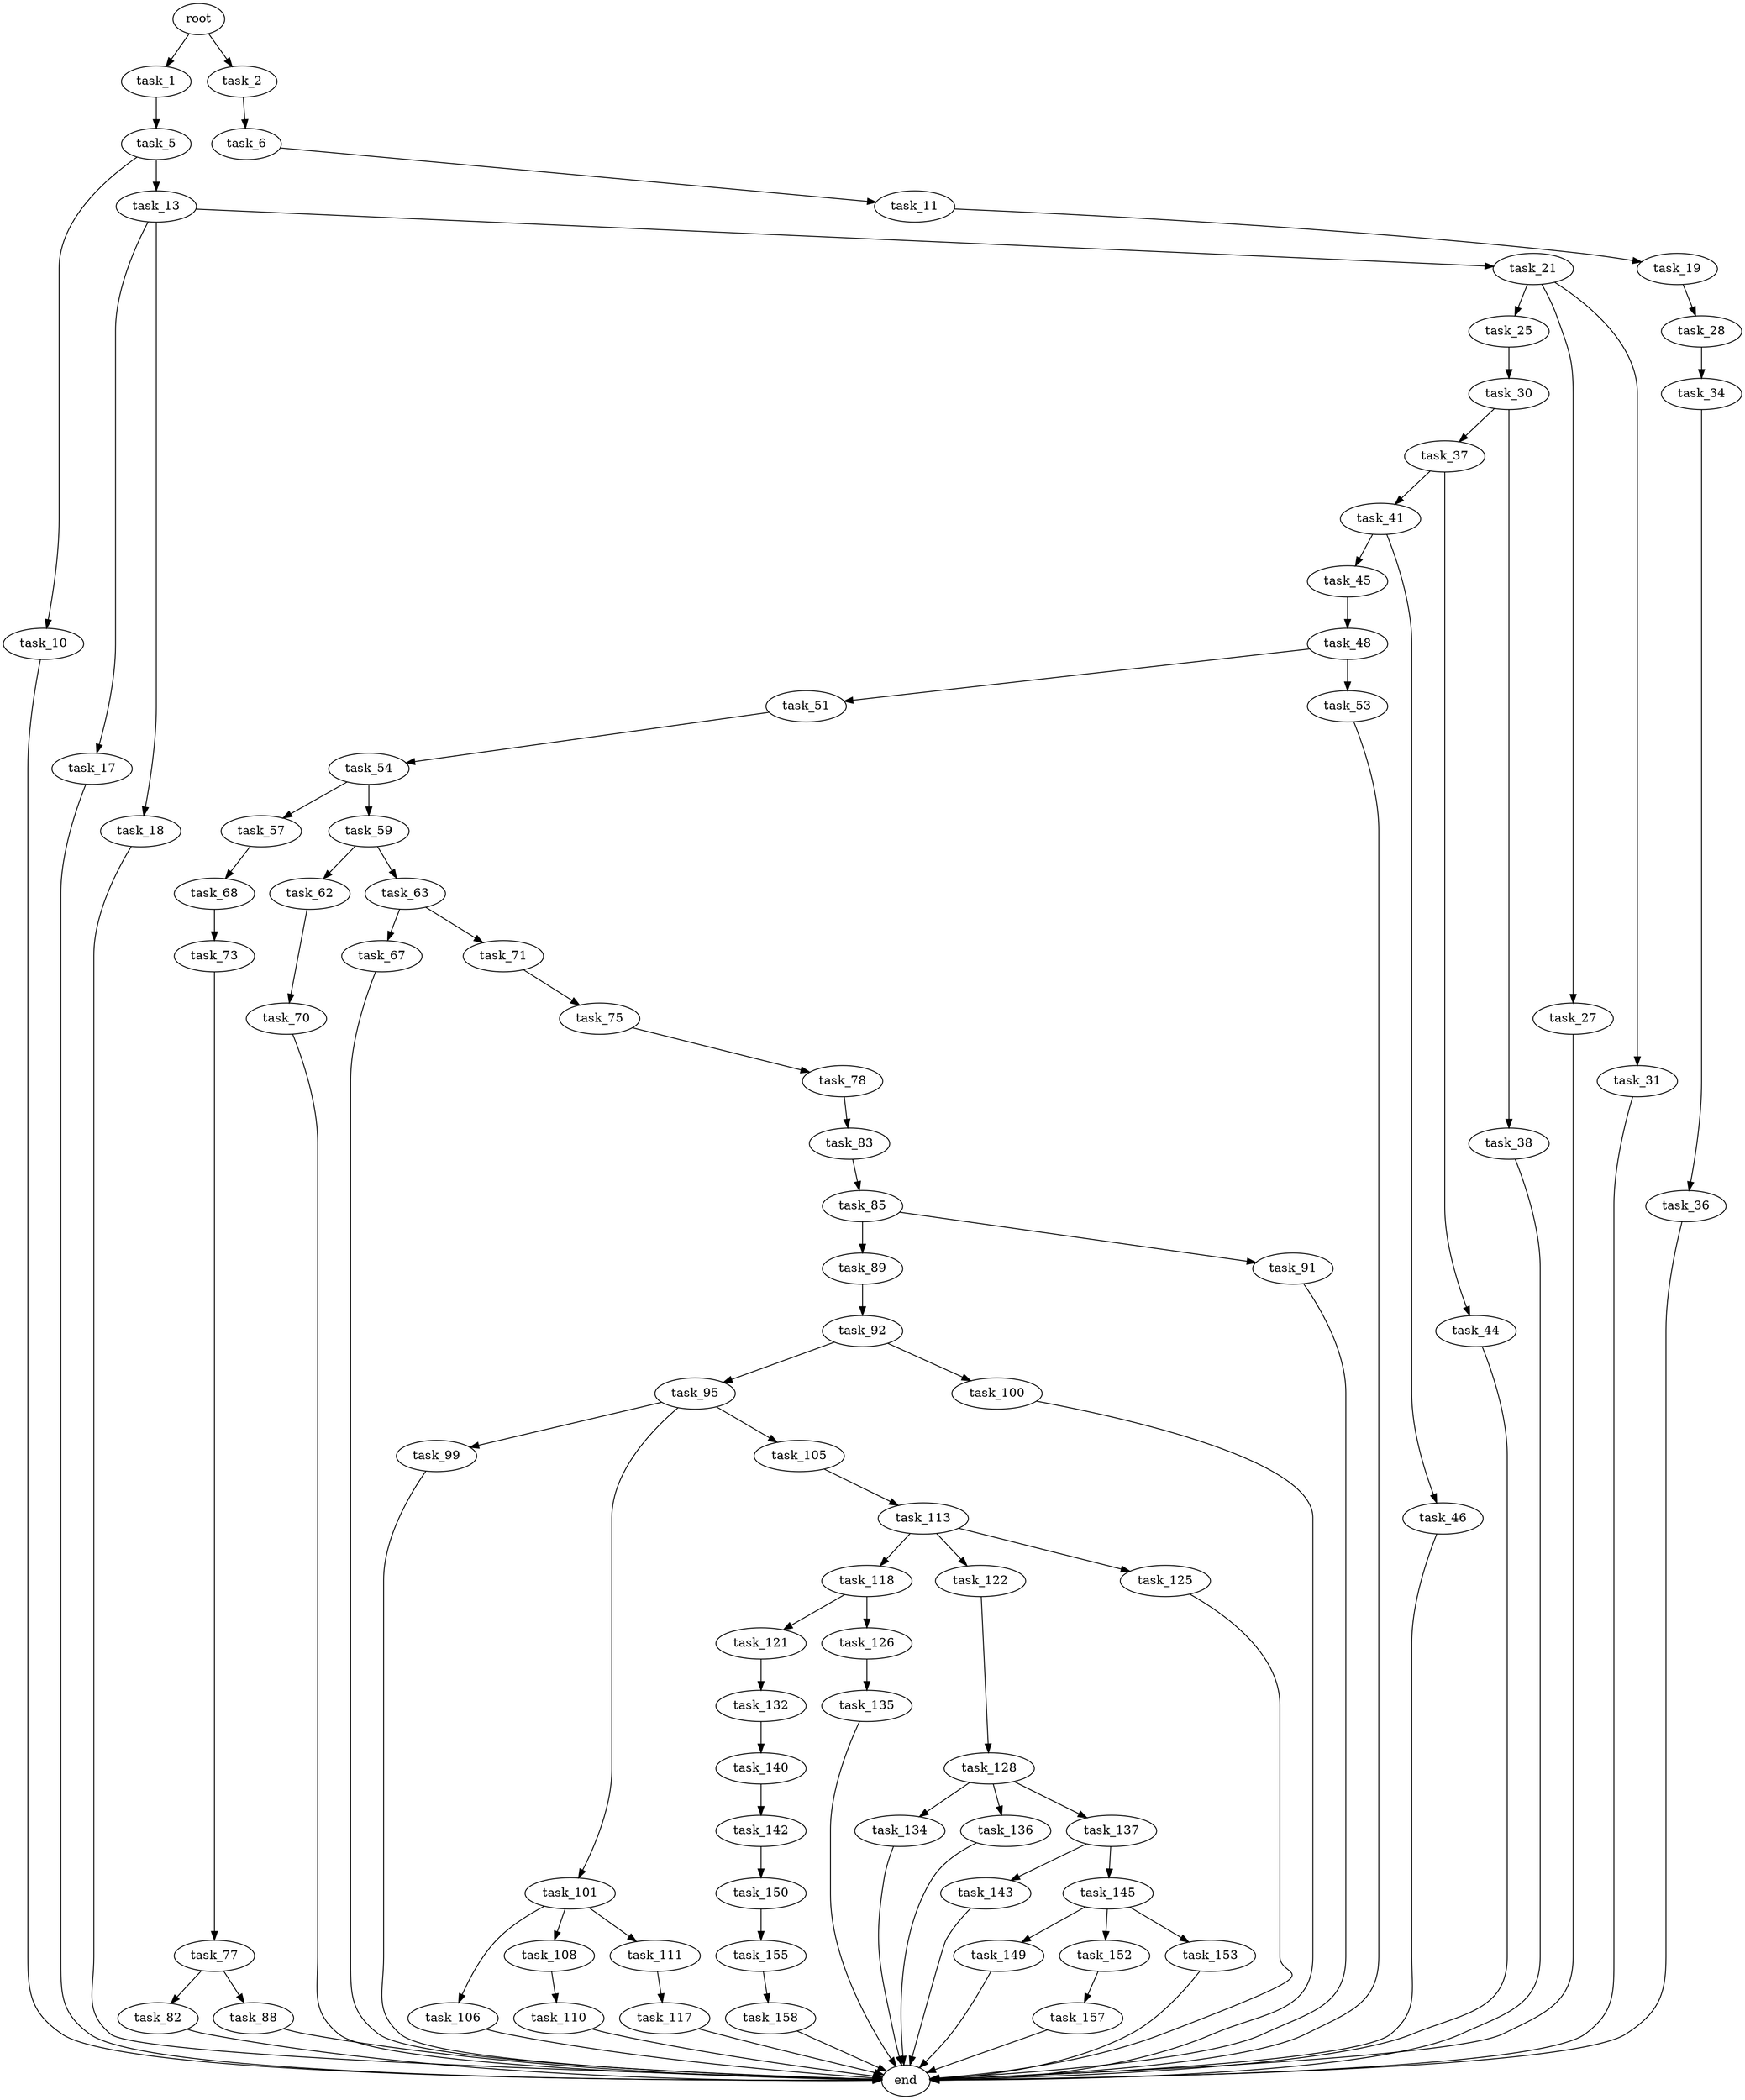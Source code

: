 digraph G {
  root [size="0.000000"];
  task_1 [size="28991029248.000000"];
  task_2 [size="28991029248.000000"];
  task_5 [size="122418904737.000000"];
  task_6 [size="6816250113.000000"];
  task_10 [size="8589934592.000000"];
  task_11 [size="12889841249.000000"];
  task_13 [size="348116013872.000000"];
  task_17 [size="7638595615.000000"];
  task_18 [size="15986093759.000000"];
  task_19 [size="1766301765.000000"];
  task_21 [size="134217728000.000000"];
  task_25 [size="798928843309.000000"];
  task_27 [size="23074480746.000000"];
  task_28 [size="135029937565.000000"];
  task_30 [size="39487256494.000000"];
  task_31 [size="1617282451.000000"];
  task_34 [size="1430625895.000000"];
  task_36 [size="125143951251.000000"];
  task_37 [size="68719476736.000000"];
  task_38 [size="41075125963.000000"];
  task_41 [size="1081503389.000000"];
  task_44 [size="5801903237.000000"];
  task_45 [size="368293445632.000000"];
  task_46 [size="134217728000.000000"];
  task_48 [size="215415919741.000000"];
  task_51 [size="17977050786.000000"];
  task_53 [size="1051149614342.000000"];
  task_54 [size="178151570749.000000"];
  task_57 [size="6825803578.000000"];
  task_59 [size="292276498817.000000"];
  task_62 [size="284469127312.000000"];
  task_63 [size="564077707322.000000"];
  task_67 [size="68719476736.000000"];
  task_68 [size="13153775339.000000"];
  task_70 [size="218376488169.000000"];
  task_71 [size="4181540697.000000"];
  task_73 [size="709990905661.000000"];
  task_75 [size="134217728000.000000"];
  task_77 [size="1073741824000.000000"];
  task_78 [size="368293445632.000000"];
  task_82 [size="152260942810.000000"];
  task_83 [size="1263800073733.000000"];
  task_85 [size="134217728000.000000"];
  task_88 [size="3336920886.000000"];
  task_89 [size="159688354225.000000"];
  task_91 [size="231928233984.000000"];
  task_92 [size="68719476736.000000"];
  task_95 [size="8589934592.000000"];
  task_99 [size="134217728000.000000"];
  task_100 [size="20041357886.000000"];
  task_101 [size="159219279418.000000"];
  task_105 [size="390890349235.000000"];
  task_106 [size="231928233984.000000"];
  task_108 [size="263226897489.000000"];
  task_110 [size="7558646063.000000"];
  task_111 [size="1964026824.000000"];
  task_113 [size="368293445632.000000"];
  task_117 [size="68719476736.000000"];
  task_118 [size="529109763986.000000"];
  task_121 [size="134217728000.000000"];
  task_122 [size="68719476736.000000"];
  task_125 [size="3216443258.000000"];
  task_126 [size="12528745513.000000"];
  task_128 [size="368293445632.000000"];
  task_132 [size="33571011460.000000"];
  task_134 [size="8589934592.000000"];
  task_135 [size="38000596787.000000"];
  task_136 [size="28991029248.000000"];
  task_137 [size="7927564849.000000"];
  task_140 [size="22913407727.000000"];
  task_142 [size="4325632882.000000"];
  task_143 [size="782757789696.000000"];
  task_145 [size="549755813888.000000"];
  task_149 [size="87350039443.000000"];
  task_150 [size="68719476736.000000"];
  task_152 [size="231928233984.000000"];
  task_153 [size="7506305735.000000"];
  task_155 [size="80603420673.000000"];
  task_157 [size="3151961455.000000"];
  task_158 [size="28991029248.000000"];
  end [size="0.000000"];

  root -> task_1 [size="1.000000"];
  root -> task_2 [size="1.000000"];
  task_1 -> task_5 [size="75497472.000000"];
  task_2 -> task_6 [size="75497472.000000"];
  task_5 -> task_10 [size="209715200.000000"];
  task_5 -> task_13 [size="209715200.000000"];
  task_6 -> task_11 [size="301989888.000000"];
  task_10 -> end [size="1.000000"];
  task_11 -> task_19 [size="536870912.000000"];
  task_13 -> task_17 [size="838860800.000000"];
  task_13 -> task_18 [size="838860800.000000"];
  task_13 -> task_21 [size="838860800.000000"];
  task_17 -> end [size="1.000000"];
  task_18 -> end [size="1.000000"];
  task_19 -> task_28 [size="75497472.000000"];
  task_21 -> task_25 [size="209715200.000000"];
  task_21 -> task_27 [size="209715200.000000"];
  task_21 -> task_31 [size="209715200.000000"];
  task_25 -> task_30 [size="536870912.000000"];
  task_27 -> end [size="1.000000"];
  task_28 -> task_34 [size="134217728.000000"];
  task_30 -> task_37 [size="679477248.000000"];
  task_30 -> task_38 [size="679477248.000000"];
  task_31 -> end [size="1.000000"];
  task_34 -> task_36 [size="134217728.000000"];
  task_36 -> end [size="1.000000"];
  task_37 -> task_41 [size="134217728.000000"];
  task_37 -> task_44 [size="134217728.000000"];
  task_38 -> end [size="1.000000"];
  task_41 -> task_45 [size="33554432.000000"];
  task_41 -> task_46 [size="33554432.000000"];
  task_44 -> end [size="1.000000"];
  task_45 -> task_48 [size="411041792.000000"];
  task_46 -> end [size="1.000000"];
  task_48 -> task_51 [size="209715200.000000"];
  task_48 -> task_53 [size="209715200.000000"];
  task_51 -> task_54 [size="838860800.000000"];
  task_53 -> end [size="1.000000"];
  task_54 -> task_57 [size="209715200.000000"];
  task_54 -> task_59 [size="209715200.000000"];
  task_57 -> task_68 [size="134217728.000000"];
  task_59 -> task_62 [size="679477248.000000"];
  task_59 -> task_63 [size="679477248.000000"];
  task_62 -> task_70 [size="679477248.000000"];
  task_63 -> task_67 [size="536870912.000000"];
  task_63 -> task_71 [size="536870912.000000"];
  task_67 -> end [size="1.000000"];
  task_68 -> task_73 [size="838860800.000000"];
  task_70 -> end [size="1.000000"];
  task_71 -> task_75 [size="209715200.000000"];
  task_73 -> task_77 [size="679477248.000000"];
  task_75 -> task_78 [size="209715200.000000"];
  task_77 -> task_82 [size="838860800.000000"];
  task_77 -> task_88 [size="838860800.000000"];
  task_78 -> task_83 [size="411041792.000000"];
  task_82 -> end [size="1.000000"];
  task_83 -> task_85 [size="838860800.000000"];
  task_85 -> task_89 [size="209715200.000000"];
  task_85 -> task_91 [size="209715200.000000"];
  task_88 -> end [size="1.000000"];
  task_89 -> task_92 [size="209715200.000000"];
  task_91 -> end [size="1.000000"];
  task_92 -> task_95 [size="134217728.000000"];
  task_92 -> task_100 [size="134217728.000000"];
  task_95 -> task_99 [size="33554432.000000"];
  task_95 -> task_101 [size="33554432.000000"];
  task_95 -> task_105 [size="33554432.000000"];
  task_99 -> end [size="1.000000"];
  task_100 -> end [size="1.000000"];
  task_101 -> task_106 [size="134217728.000000"];
  task_101 -> task_108 [size="134217728.000000"];
  task_101 -> task_111 [size="134217728.000000"];
  task_105 -> task_113 [size="411041792.000000"];
  task_106 -> end [size="1.000000"];
  task_108 -> task_110 [size="301989888.000000"];
  task_110 -> end [size="1.000000"];
  task_111 -> task_117 [size="33554432.000000"];
  task_113 -> task_118 [size="411041792.000000"];
  task_113 -> task_122 [size="411041792.000000"];
  task_113 -> task_125 [size="411041792.000000"];
  task_117 -> end [size="1.000000"];
  task_118 -> task_121 [size="536870912.000000"];
  task_118 -> task_126 [size="536870912.000000"];
  task_121 -> task_132 [size="209715200.000000"];
  task_122 -> task_128 [size="134217728.000000"];
  task_125 -> end [size="1.000000"];
  task_126 -> task_135 [size="209715200.000000"];
  task_128 -> task_134 [size="411041792.000000"];
  task_128 -> task_136 [size="411041792.000000"];
  task_128 -> task_137 [size="411041792.000000"];
  task_132 -> task_140 [size="536870912.000000"];
  task_134 -> end [size="1.000000"];
  task_135 -> end [size="1.000000"];
  task_136 -> end [size="1.000000"];
  task_137 -> task_143 [size="134217728.000000"];
  task_137 -> task_145 [size="134217728.000000"];
  task_140 -> task_142 [size="838860800.000000"];
  task_142 -> task_150 [size="75497472.000000"];
  task_143 -> end [size="1.000000"];
  task_145 -> task_149 [size="536870912.000000"];
  task_145 -> task_152 [size="536870912.000000"];
  task_145 -> task_153 [size="536870912.000000"];
  task_149 -> end [size="1.000000"];
  task_150 -> task_155 [size="134217728.000000"];
  task_152 -> task_157 [size="301989888.000000"];
  task_153 -> end [size="1.000000"];
  task_155 -> task_158 [size="75497472.000000"];
  task_157 -> end [size="1.000000"];
  task_158 -> end [size="1.000000"];
}
